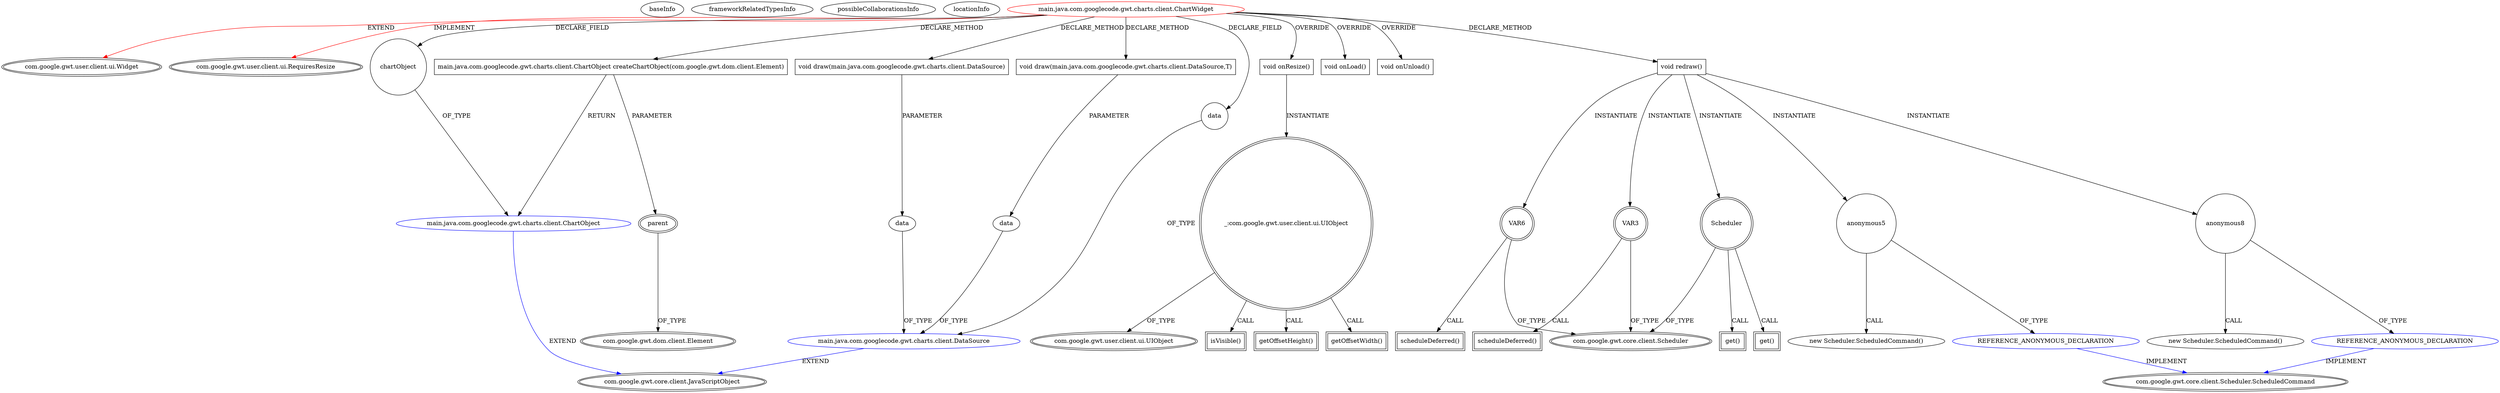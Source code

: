 digraph {
baseInfo[graphId=3216,category="extension_graph",isAnonymous=false,possibleRelation=true]
frameworkRelatedTypesInfo[0="com.google.gwt.user.client.ui.Widget",1="com.google.gwt.user.client.ui.RequiresResize"]
possibleCollaborationsInfo[0="3216~CLIENT_METHOD_DECLARATION-RETURN_TYPE-FIELD_DECLARATION-~com.google.gwt.user.client.ui.Widget com.google.gwt.user.client.ui.RequiresResize ~com.google.gwt.core.client.JavaScriptObject ~false~false",1="3216~CLIENT_METHOD_DECLARATION-INSTANTIATION-~com.google.gwt.user.client.ui.Widget com.google.gwt.user.client.ui.RequiresResize ~com.google.gwt.core.client.Scheduler.ScheduledCommand ~false~true",2="3216~CLIENT_METHOD_DECLARATION-PARAMETER_DECLARATION-CLIENT_METHOD_DECLARATION-PARAMETER_DECLARATION-FIELD_DECLARATION-~com.google.gwt.user.client.ui.Widget com.google.gwt.user.client.ui.RequiresResize ~com.google.gwt.core.client.JavaScriptObject ~false~false"]
locationInfo[projectName="jnorthrup-gwt-charts",filePath="/jnorthrup-gwt-charts/gwt-charts-master/gwt-charts/src/main/java/com/googlecode/gwt/charts/client/ChartWidget.java",contextSignature="ChartWidget",graphId="3216"]
0[label="main.java.com.googlecode.gwt.charts.client.ChartWidget",vertexType="ROOT_CLIENT_CLASS_DECLARATION",isFrameworkType=false,color=red]
1[label="com.google.gwt.user.client.ui.Widget",vertexType="FRAMEWORK_CLASS_TYPE",isFrameworkType=true,peripheries=2]
2[label="com.google.gwt.user.client.ui.RequiresResize",vertexType="FRAMEWORK_INTERFACE_TYPE",isFrameworkType=true,peripheries=2]
3[label="chartObject",vertexType="FIELD_DECLARATION",isFrameworkType=false,shape=circle]
4[label="main.java.com.googlecode.gwt.charts.client.ChartObject",vertexType="REFERENCE_CLIENT_CLASS_DECLARATION",isFrameworkType=false,color=blue]
5[label="com.google.gwt.core.client.JavaScriptObject",vertexType="FRAMEWORK_CLASS_TYPE",isFrameworkType=true,peripheries=2]
6[label="data",vertexType="FIELD_DECLARATION",isFrameworkType=false,shape=circle]
7[label="main.java.com.googlecode.gwt.charts.client.DataSource",vertexType="REFERENCE_CLIENT_CLASS_DECLARATION",isFrameworkType=false,color=blue]
9[label="void onResize()",vertexType="OVERRIDING_METHOD_DECLARATION",isFrameworkType=false,shape=box]
10[label="_:com.google.gwt.user.client.ui.UIObject",vertexType="VARIABLE_EXPRESION",isFrameworkType=true,peripheries=2,shape=circle]
12[label="com.google.gwt.user.client.ui.UIObject",vertexType="FRAMEWORK_CLASS_TYPE",isFrameworkType=true,peripheries=2]
11[label="isVisible()",vertexType="INSIDE_CALL",isFrameworkType=true,peripheries=2,shape=box]
14[label="getOffsetHeight()",vertexType="INSIDE_CALL",isFrameworkType=true,peripheries=2,shape=box]
16[label="getOffsetWidth()",vertexType="INSIDE_CALL",isFrameworkType=true,peripheries=2,shape=box]
17[label="void onLoad()",vertexType="OVERRIDING_METHOD_DECLARATION",isFrameworkType=false,shape=box]
18[label="void onUnload()",vertexType="OVERRIDING_METHOD_DECLARATION",isFrameworkType=false,shape=box]
20[label="void draw(main.java.com.googlecode.gwt.charts.client.DataSource)",vertexType="CLIENT_METHOD_DECLARATION",isFrameworkType=false,shape=box]
21[label="data",vertexType="PARAMETER_DECLARATION",isFrameworkType=false]
23[label="void draw(main.java.com.googlecode.gwt.charts.client.DataSource,T)",vertexType="CLIENT_METHOD_DECLARATION",isFrameworkType=false,shape=box]
24[label="data",vertexType="PARAMETER_DECLARATION",isFrameworkType=false]
27[label="void redraw()",vertexType="CLIENT_METHOD_DECLARATION",isFrameworkType=false,shape=box]
28[label="VAR3",vertexType="VARIABLE_EXPRESION",isFrameworkType=true,peripheries=2,shape=circle]
30[label="com.google.gwt.core.client.Scheduler",vertexType="FRAMEWORK_CLASS_TYPE",isFrameworkType=true,peripheries=2]
29[label="scheduleDeferred()",vertexType="INSIDE_CALL",isFrameworkType=true,peripheries=2,shape=box]
31[label="Scheduler",vertexType="VARIABLE_EXPRESION",isFrameworkType=true,peripheries=2,shape=circle]
32[label="get()",vertexType="INSIDE_CALL",isFrameworkType=true,peripheries=2,shape=box]
35[label="anonymous5",vertexType="VARIABLE_EXPRESION",isFrameworkType=false,shape=circle]
36[label="REFERENCE_ANONYMOUS_DECLARATION",vertexType="REFERENCE_ANONYMOUS_DECLARATION",isFrameworkType=false,color=blue]
37[label="com.google.gwt.core.client.Scheduler.ScheduledCommand",vertexType="FRAMEWORK_INTERFACE_TYPE",isFrameworkType=true,peripheries=2]
34[label="new Scheduler.ScheduledCommand()",vertexType="CONSTRUCTOR_CALL",isFrameworkType=false]
38[label="VAR6",vertexType="VARIABLE_EXPRESION",isFrameworkType=true,peripheries=2,shape=circle]
39[label="scheduleDeferred()",vertexType="INSIDE_CALL",isFrameworkType=true,peripheries=2,shape=box]
42[label="get()",vertexType="INSIDE_CALL",isFrameworkType=true,peripheries=2,shape=box]
44[label="anonymous8",vertexType="VARIABLE_EXPRESION",isFrameworkType=false,shape=circle]
45[label="REFERENCE_ANONYMOUS_DECLARATION",vertexType="REFERENCE_ANONYMOUS_DECLARATION",isFrameworkType=false,color=blue]
43[label="new Scheduler.ScheduledCommand()",vertexType="CONSTRUCTOR_CALL",isFrameworkType=false]
50[label="main.java.com.googlecode.gwt.charts.client.ChartObject createChartObject(com.google.gwt.dom.client.Element)",vertexType="CLIENT_METHOD_DECLARATION",isFrameworkType=false,shape=box]
52[label="parent",vertexType="PARAMETER_DECLARATION",isFrameworkType=true,peripheries=2]
53[label="com.google.gwt.dom.client.Element",vertexType="FRAMEWORK_CLASS_TYPE",isFrameworkType=true,peripheries=2]
0->1[label="EXTEND",color=red]
0->2[label="IMPLEMENT",color=red]
0->3[label="DECLARE_FIELD"]
4->5[label="EXTEND",color=blue]
3->4[label="OF_TYPE"]
0->6[label="DECLARE_FIELD"]
7->5[label="EXTEND",color=blue]
6->7[label="OF_TYPE"]
0->9[label="OVERRIDE"]
9->10[label="INSTANTIATE"]
10->12[label="OF_TYPE"]
10->11[label="CALL"]
10->14[label="CALL"]
10->16[label="CALL"]
0->17[label="OVERRIDE"]
0->18[label="OVERRIDE"]
0->20[label="DECLARE_METHOD"]
21->7[label="OF_TYPE"]
20->21[label="PARAMETER"]
0->23[label="DECLARE_METHOD"]
24->7[label="OF_TYPE"]
23->24[label="PARAMETER"]
0->27[label="DECLARE_METHOD"]
27->28[label="INSTANTIATE"]
28->30[label="OF_TYPE"]
28->29[label="CALL"]
27->31[label="INSTANTIATE"]
31->30[label="OF_TYPE"]
31->32[label="CALL"]
27->35[label="INSTANTIATE"]
36->37[label="IMPLEMENT",color=blue]
35->36[label="OF_TYPE"]
35->34[label="CALL"]
27->38[label="INSTANTIATE"]
38->30[label="OF_TYPE"]
38->39[label="CALL"]
31->42[label="CALL"]
27->44[label="INSTANTIATE"]
45->37[label="IMPLEMENT",color=blue]
44->45[label="OF_TYPE"]
44->43[label="CALL"]
0->50[label="DECLARE_METHOD"]
50->4[label="RETURN"]
52->53[label="OF_TYPE"]
50->52[label="PARAMETER"]
}
